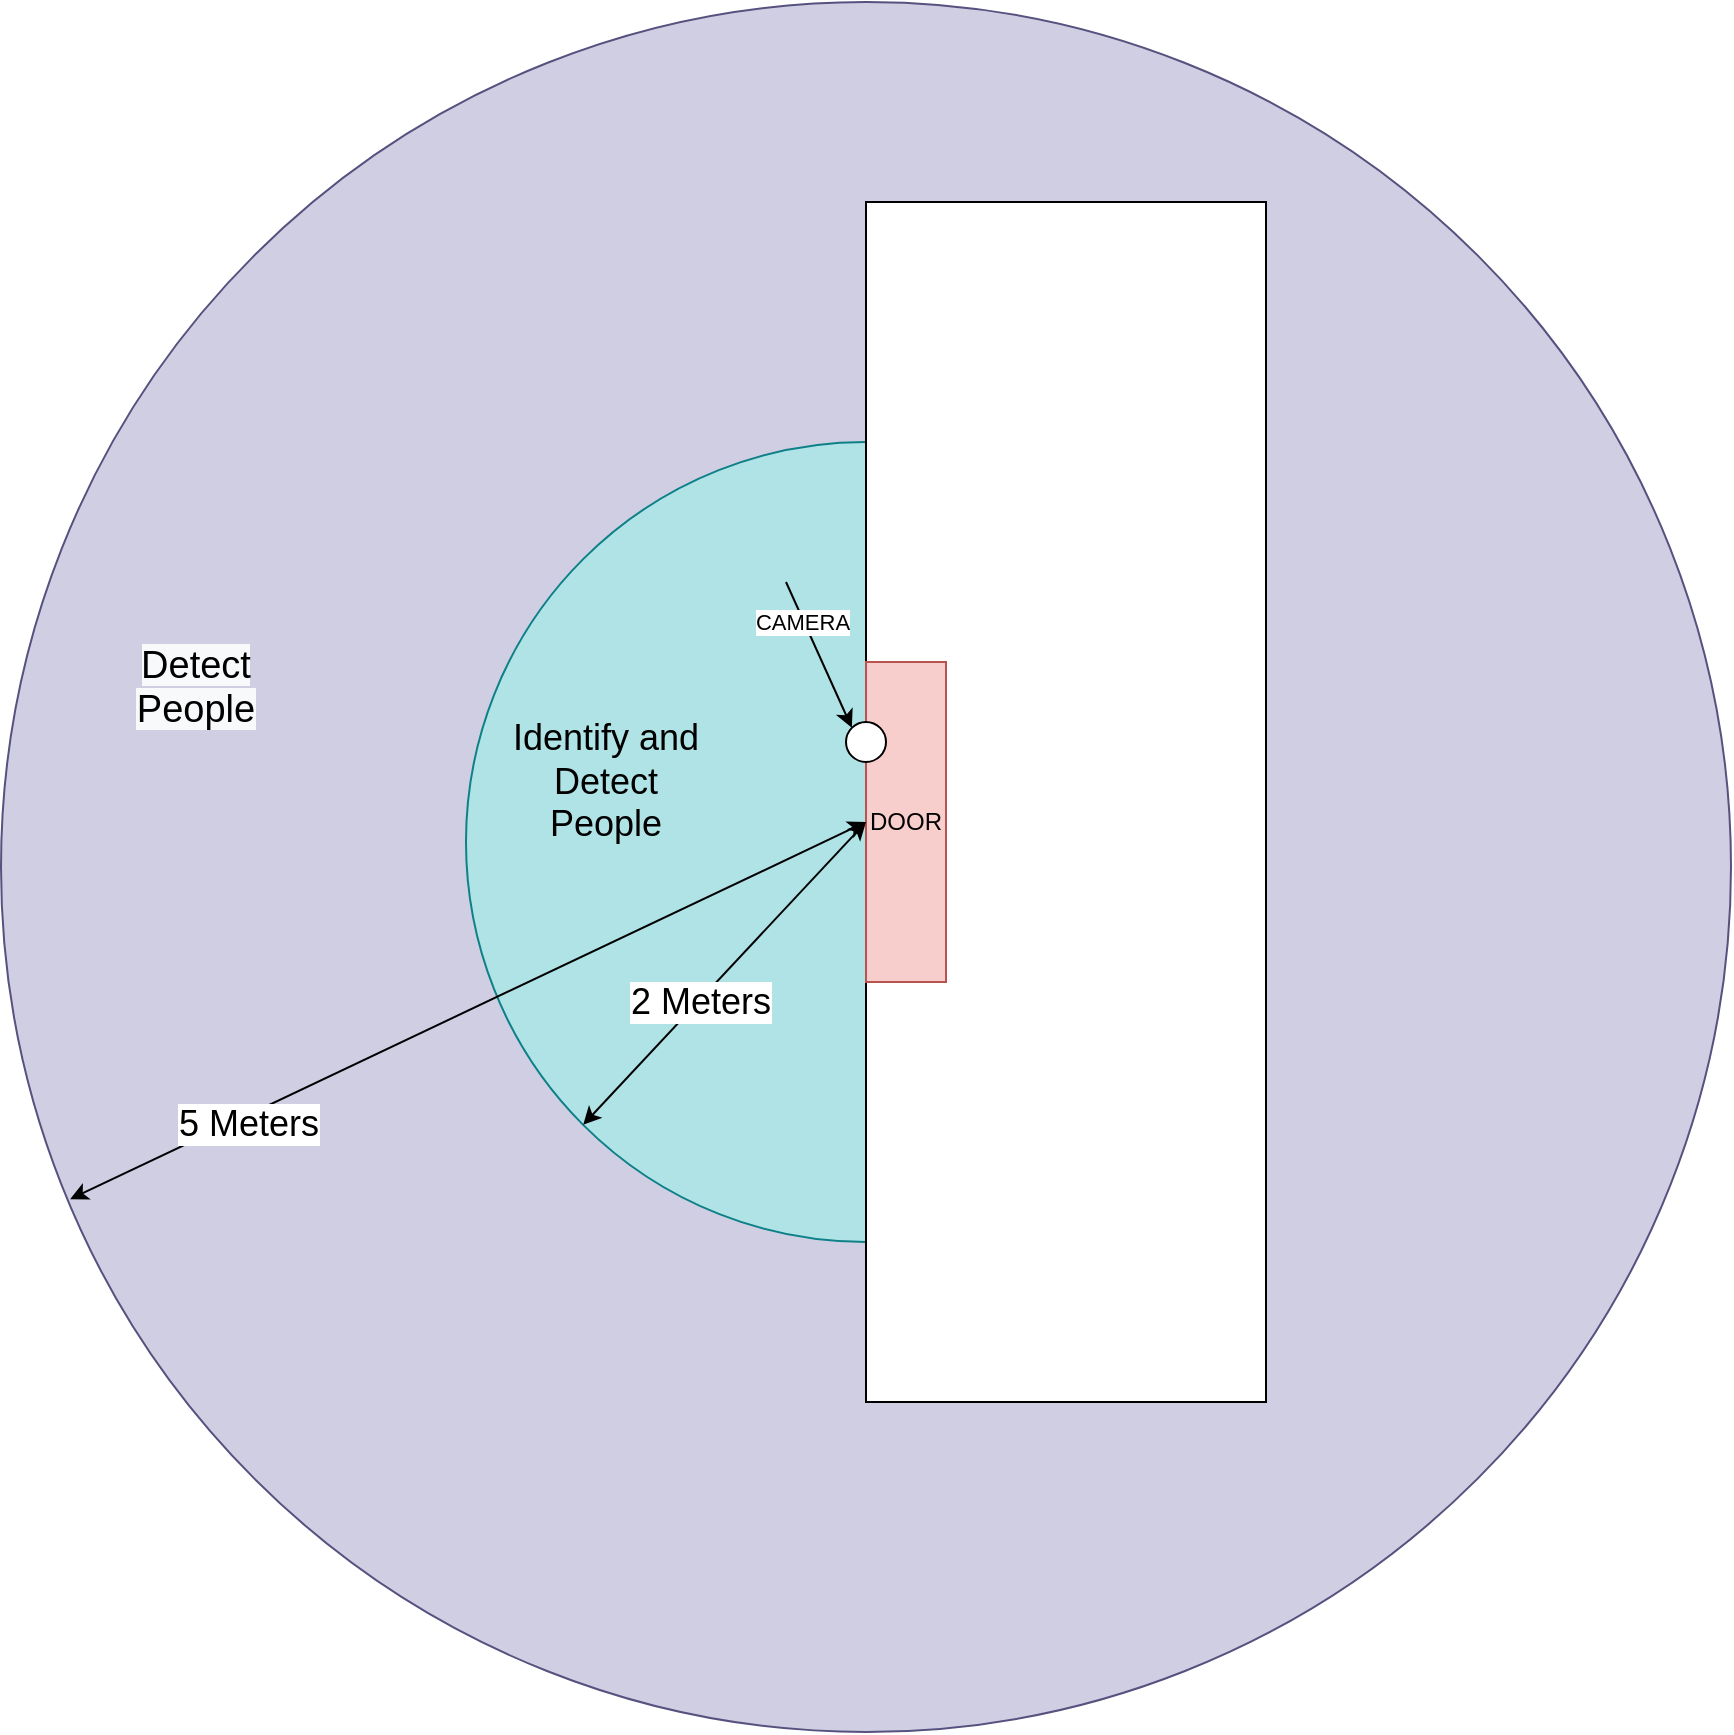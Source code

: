 <mxfile version="17.2.4" type="device"><diagram id="U43JhupOTgENKQQ6Uk9I" name="Page-1"><mxGraphModel dx="2858" dy="2246" grid="1" gridSize="10" guides="1" tooltips="1" connect="1" arrows="1" fold="1" page="1" pageScale="1" pageWidth="827" pageHeight="1169" math="0" shadow="0"><root><mxCell id="0"/><mxCell id="1" parent="0"/><mxCell id="d8kO6IaK4kpoeQKKaY-c-7" value="" style="ellipse;whiteSpace=wrap;html=1;aspect=fixed;fillColor=#d0cee2;strokeColor=#56517e;" vertex="1" parent="1"><mxGeometry x="-72.5" y="-10" width="865" height="865" as="geometry"/></mxCell><mxCell id="d8kO6IaK4kpoeQKKaY-c-6" value="" style="ellipse;whiteSpace=wrap;html=1;aspect=fixed;fillColor=#b0e3e6;strokeColor=#0e8088;" vertex="1" parent="1"><mxGeometry x="160" y="210" width="400" height="400" as="geometry"/></mxCell><mxCell id="d8kO6IaK4kpoeQKKaY-c-1" value="" style="rounded=0;whiteSpace=wrap;html=1;" vertex="1" parent="1"><mxGeometry x="360" y="90" width="200" height="600" as="geometry"/></mxCell><mxCell id="d8kO6IaK4kpoeQKKaY-c-2" value="DOOR" style="rounded=0;whiteSpace=wrap;html=1;fillColor=#f8cecc;strokeColor=#b85450;" vertex="1" parent="1"><mxGeometry x="360" y="320" width="40" height="160" as="geometry"/></mxCell><mxCell id="d8kO6IaK4kpoeQKKaY-c-3" value="" style="ellipse;whiteSpace=wrap;html=1;aspect=fixed;" vertex="1" parent="1"><mxGeometry x="350" y="350" width="20" height="20" as="geometry"/></mxCell><mxCell id="d8kO6IaK4kpoeQKKaY-c-4" value="" style="endArrow=classic;html=1;rounded=0;entryX=0;entryY=0;entryDx=0;entryDy=0;" edge="1" parent="1" target="d8kO6IaK4kpoeQKKaY-c-3"><mxGeometry width="50" height="50" relative="1" as="geometry"><mxPoint x="320" y="280" as="sourcePoint"/><mxPoint x="410" y="360" as="targetPoint"/></mxGeometry></mxCell><mxCell id="d8kO6IaK4kpoeQKKaY-c-5" value="CAMERA" style="edgeLabel;html=1;align=center;verticalAlign=middle;resizable=0;points=[];" vertex="1" connectable="0" parent="d8kO6IaK4kpoeQKKaY-c-4"><mxGeometry x="-0.462" y="-1" relative="1" as="geometry"><mxPoint as="offset"/></mxGeometry></mxCell><mxCell id="d8kO6IaK4kpoeQKKaY-c-8" value="Identify and Detect People" style="text;html=1;strokeColor=none;fillColor=none;align=center;verticalAlign=middle;whiteSpace=wrap;rounded=0;fontSize=18;" vertex="1" parent="1"><mxGeometry x="180" y="350" width="100" height="60" as="geometry"/></mxCell><mxCell id="d8kO6IaK4kpoeQKKaY-c-9" value="&lt;br style=&quot;font-size: 19px;&quot;&gt;&lt;br style=&quot;font-size: 19px;&quot;&gt;&lt;span style=&quot;color: rgb(0, 0, 0); font-family: helvetica; font-size: 19px; font-style: normal; font-weight: 400; letter-spacing: normal; text-align: center; text-indent: 0px; text-transform: none; word-spacing: 0px; background-color: rgb(248, 249, 250); display: inline; float: none;&quot;&gt;Detect People&lt;/span&gt;&lt;br style=&quot;font-size: 19px;&quot;&gt;" style="text;html=1;strokeColor=none;fillColor=none;align=center;verticalAlign=middle;whiteSpace=wrap;rounded=0;fontSize=19;" vertex="1" parent="1"><mxGeometry x="-20" y="280" width="90" height="60" as="geometry"/></mxCell><mxCell id="d8kO6IaK4kpoeQKKaY-c-10" value="" style="endArrow=classic;startArrow=classic;html=1;rounded=0;fontSize=18;exitX=0;exitY=1;exitDx=0;exitDy=0;entryX=0;entryY=0.5;entryDx=0;entryDy=0;" edge="1" parent="1" source="d8kO6IaK4kpoeQKKaY-c-6" target="d8kO6IaK4kpoeQKKaY-c-2"><mxGeometry width="50" height="50" relative="1" as="geometry"><mxPoint x="650" y="480" as="sourcePoint"/><mxPoint x="700" y="430" as="targetPoint"/></mxGeometry></mxCell><mxCell id="d8kO6IaK4kpoeQKKaY-c-11" value="2 Meters" style="edgeLabel;html=1;align=center;verticalAlign=middle;resizable=0;points=[];fontSize=18;" vertex="1" connectable="0" parent="d8kO6IaK4kpoeQKKaY-c-10"><mxGeometry x="-0.184" relative="1" as="geometry"><mxPoint as="offset"/></mxGeometry></mxCell><mxCell id="d8kO6IaK4kpoeQKKaY-c-12" value="" style="endArrow=classic;startArrow=classic;html=1;rounded=0;fontSize=18;exitX=0.04;exitY=0.692;exitDx=0;exitDy=0;entryX=0;entryY=0.5;entryDx=0;entryDy=0;exitPerimeter=0;" edge="1" parent="1" source="d8kO6IaK4kpoeQKKaY-c-7" target="d8kO6IaK4kpoeQKKaY-c-2"><mxGeometry width="50" height="50" relative="1" as="geometry"><mxPoint x="650" y="480" as="sourcePoint"/><mxPoint x="700" y="430" as="targetPoint"/></mxGeometry></mxCell><mxCell id="d8kO6IaK4kpoeQKKaY-c-13" value="5 Meters" style="edgeLabel;html=1;align=center;verticalAlign=middle;resizable=0;points=[];fontSize=18;" vertex="1" connectable="0" parent="d8kO6IaK4kpoeQKKaY-c-12"><mxGeometry x="-0.564" y="-4" relative="1" as="geometry"><mxPoint as="offset"/></mxGeometry></mxCell></root></mxGraphModel></diagram></mxfile>